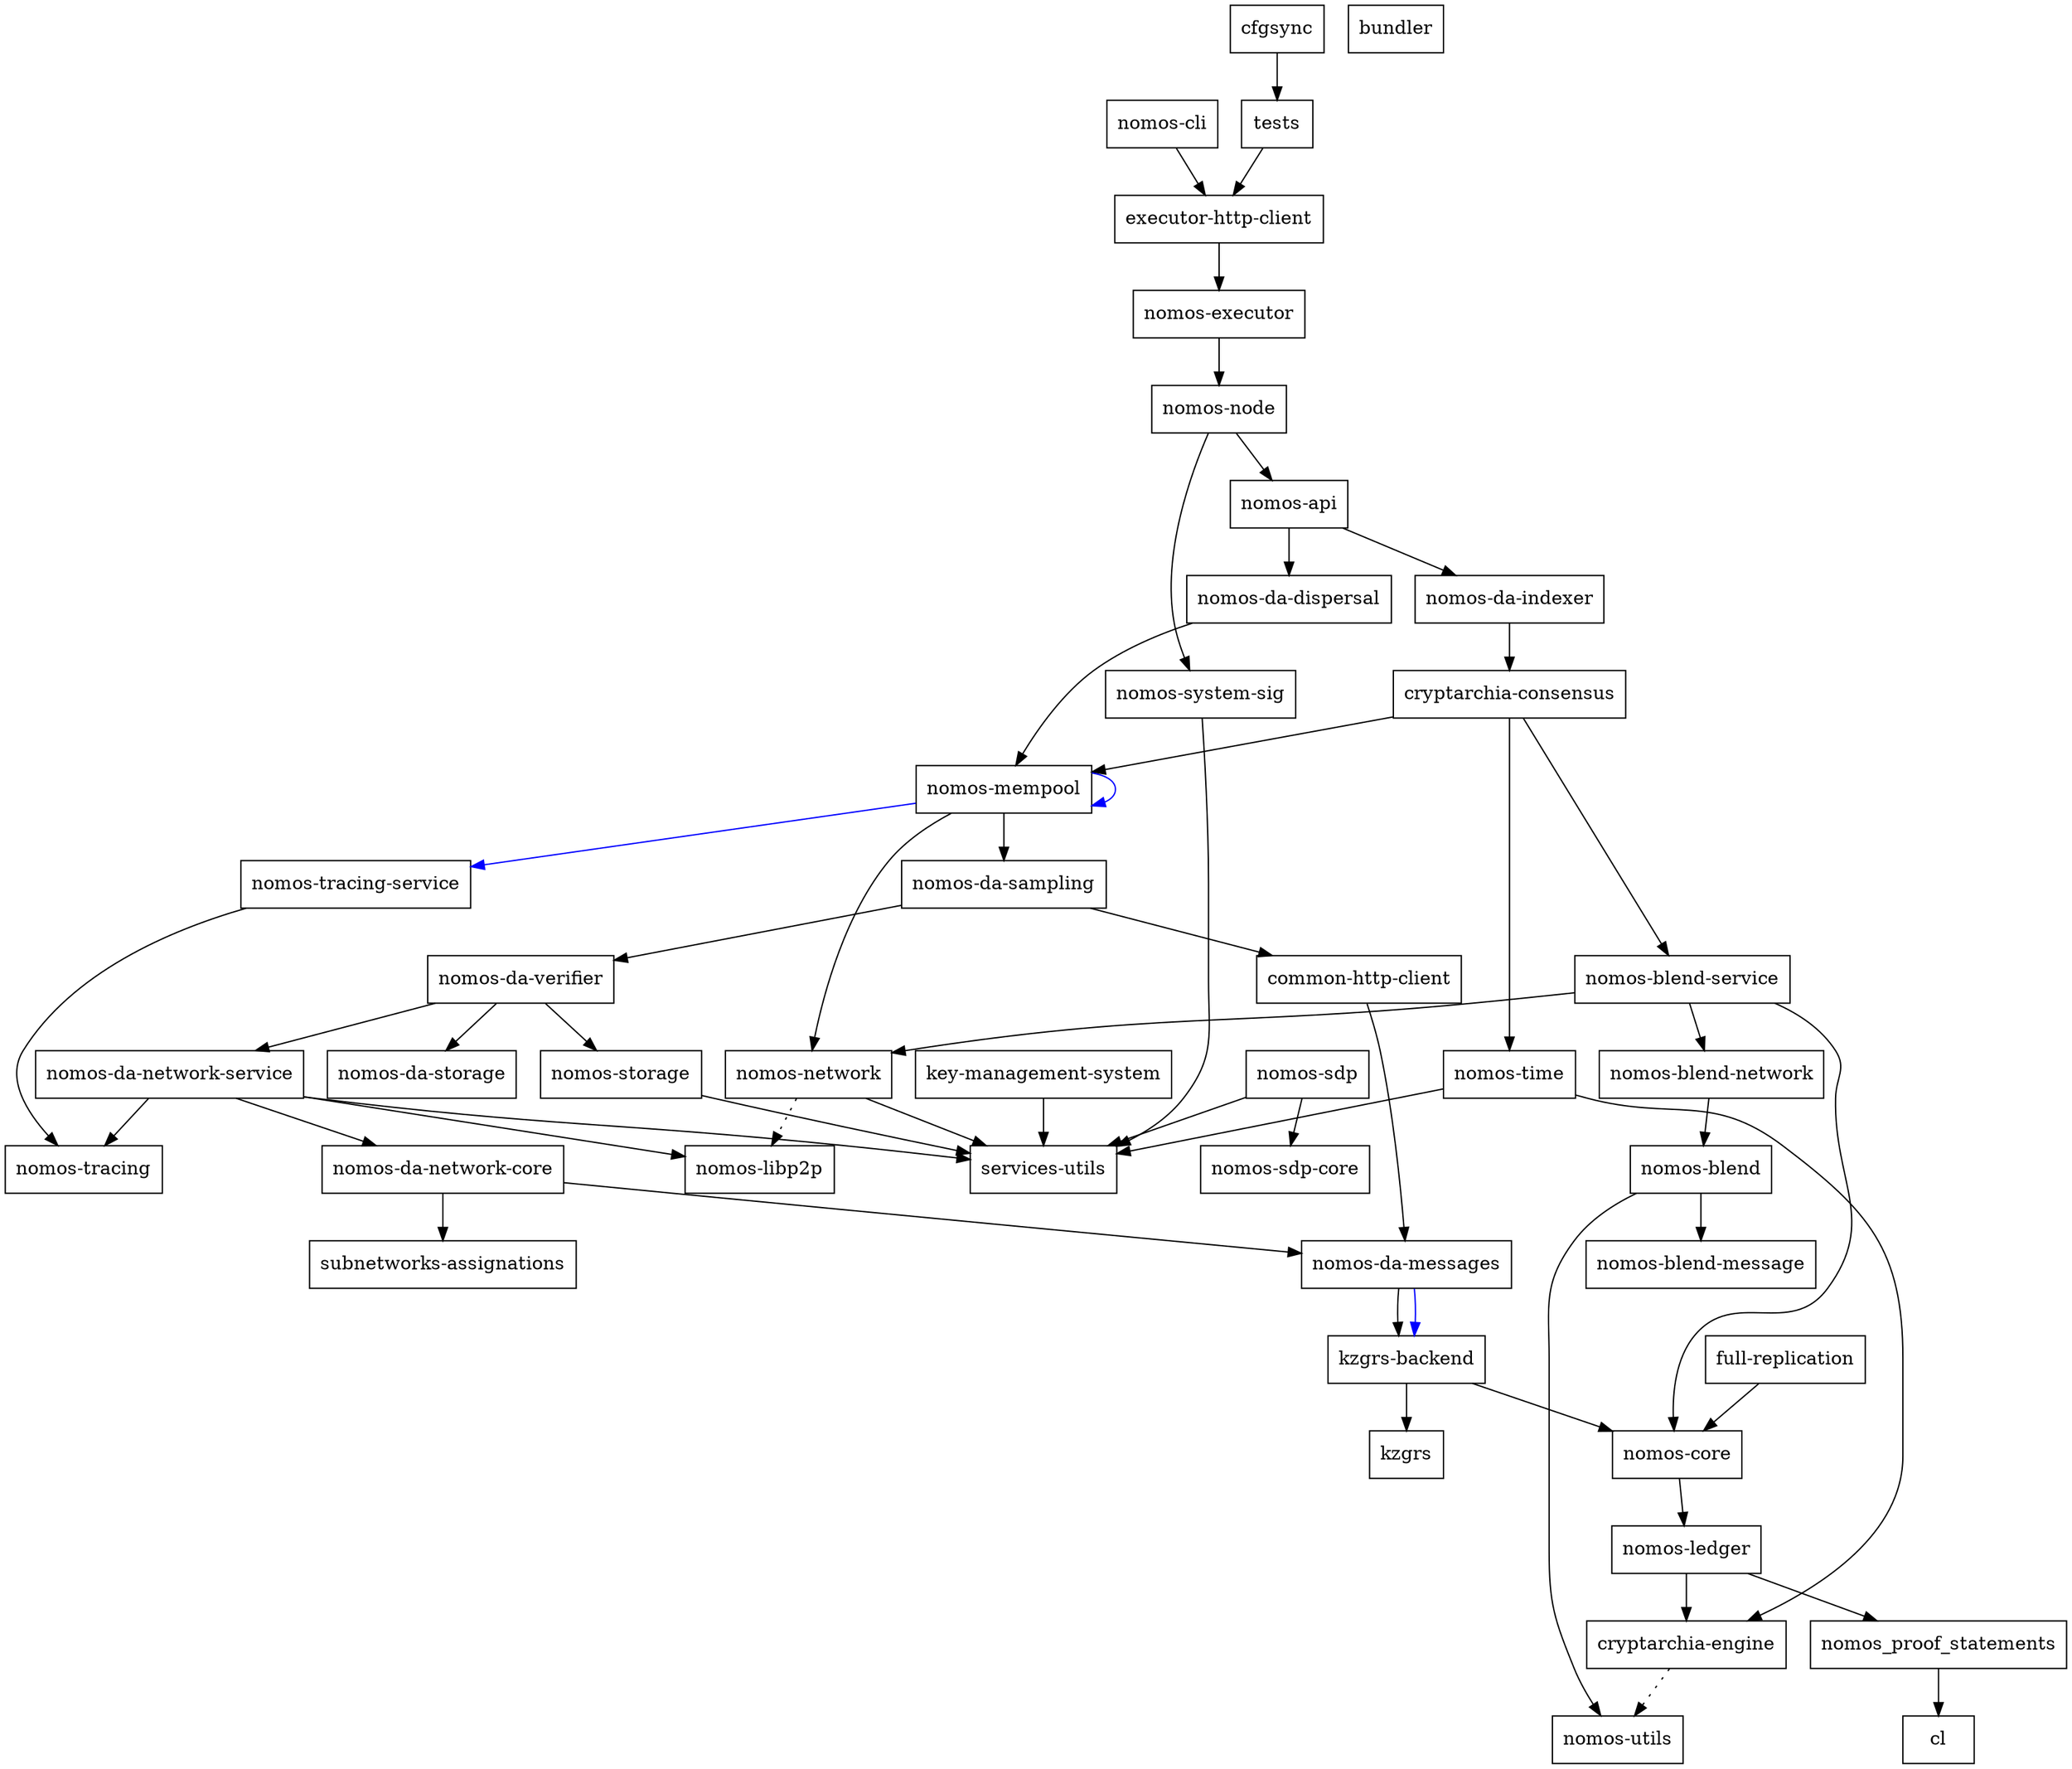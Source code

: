 digraph {
    0 [ label = "common-http-client" shape = box]
    1 [ label = "nomos-core" shape = box]
    2 [ label = "cl" shape = box]
    3 [ label = "cryptarchia-engine" shape = box]
    4 [ label = "nomos-utils" shape = box]
    5 [ label = "nomos-ledger" shape = box]
    6 [ label = "nomos_proof_statements" shape = box]
    7 [ label = "nomos-da-messages" shape = box]
    8 [ label = "kzgrs-backend" shape = box]
    9 [ label = "kzgrs" shape = box]
    10 [ label = "executor-http-client" shape = box]
    11 [ label = "nomos-executor" shape = box]
    12 [ label = "nomos-api" shape = box]
    13 [ label = "cryptarchia-consensus" shape = box]
    14 [ label = "nomos-blend-service" shape = box]
    15 [ label = "nomos-blend" shape = box]
    16 [ label = "nomos-blend-message" shape = box]
    17 [ label = "nomos-blend-network" shape = box]
    18 [ label = "nomos-libp2p" shape = box]
    19 [ label = "nomos-network" shape = box]
    20 [ label = "services-utils" shape = box]
    21 [ label = "nomos-da-sampling" shape = box]
    22 [ label = "nomos-da-network-core" shape = box]
    23 [ label = "subnetworks-assignations" shape = box]
    24 [ label = "nomos-da-network-service" shape = box]
    25 [ label = "nomos-tracing" shape = box]
    26 [ label = "nomos-da-storage" shape = box]
    27 [ label = "nomos-da-verifier" shape = box]
    28 [ label = "nomos-storage" shape = box]
    29 [ label = "nomos-mempool" shape = box]
    30 [ label = "nomos-tracing-service" shape = box]
    31 [ label = "nomos-time" shape = box]
    32 [ label = "nomos-da-dispersal" shape = box]
    33 [ label = "nomos-da-indexer" shape = box]
    34 [ label = "nomos-node" shape = box]
    35 [ label = "nomos-system-sig" shape = box]
    36 [ label = "bundler" shape = box]
    37 [ label = "nomos-cli" shape = box]
    38 [ label = "full-replication" shape = box]
    39 [ label = "nomos-sdp-core" shape = box]
    40 [ label = "key-management-system" shape = box]
    41 [ label = "nomos-sdp" shape = box]
    42 [ label = "cfgsync" shape = box]
    43 [ label = "tests" shape = box]
    0 -> 7 [ ]
    1 -> 5 [ ]
    3 -> 4 [ style = dotted]
    5 -> 3 [ ]
    5 -> 6 [ ]
    6 -> 2 [ ]
    7 -> 8 [ ]
    7 -> 8 [ color = blue]
    8 -> 9 [ ]
    8 -> 1 [ ]
    10 -> 11 [ ]
    11 -> 34 [ ]
    12 -> 32 [ ]
    12 -> 33 [ ]
    13 -> 14 [ ]
    13 -> 29 [ ]
    13 -> 31 [ ]
    14 -> 17 [ ]
    14 -> 1 [ ]
    14 -> 19 [ ]
    15 -> 16 [ ]
    15 -> 4 [ ]
    17 -> 15 [ ]
    19 -> 18 [ style = dotted]
    19 -> 20 [ ]
    21 -> 0 [ ]
    21 -> 27 [ ]
    22 -> 7 [ ]
    22 -> 23 [ ]
    24 -> 22 [ ]
    24 -> 18 [ ]
    24 -> 25 [ ]
    24 -> 20 [ ]
    27 -> 24 [ ]
    27 -> 26 [ ]
    27 -> 28 [ ]
    28 -> 20 [ ]
    29 -> 21 [ ]
    29 -> 29 [ color = blue]
    29 -> 19 [ ]
    29 -> 30 [ color = blue]
    30 -> 25 [ ]
    31 -> 3 [ ]
    31 -> 20 [ ]
    32 -> 29 [ ]
    33 -> 13 [ ]
    34 -> 12 [ ]
    34 -> 35 [ ]
    35 -> 20 [ ]
    37 -> 10 [ ]
    38 -> 1 [ ]
    40 -> 20 [ ]
    41 -> 39 [ ]
    41 -> 20 [ ]
    42 -> 43 [ ]
    43 -> 10 [ ]
}

